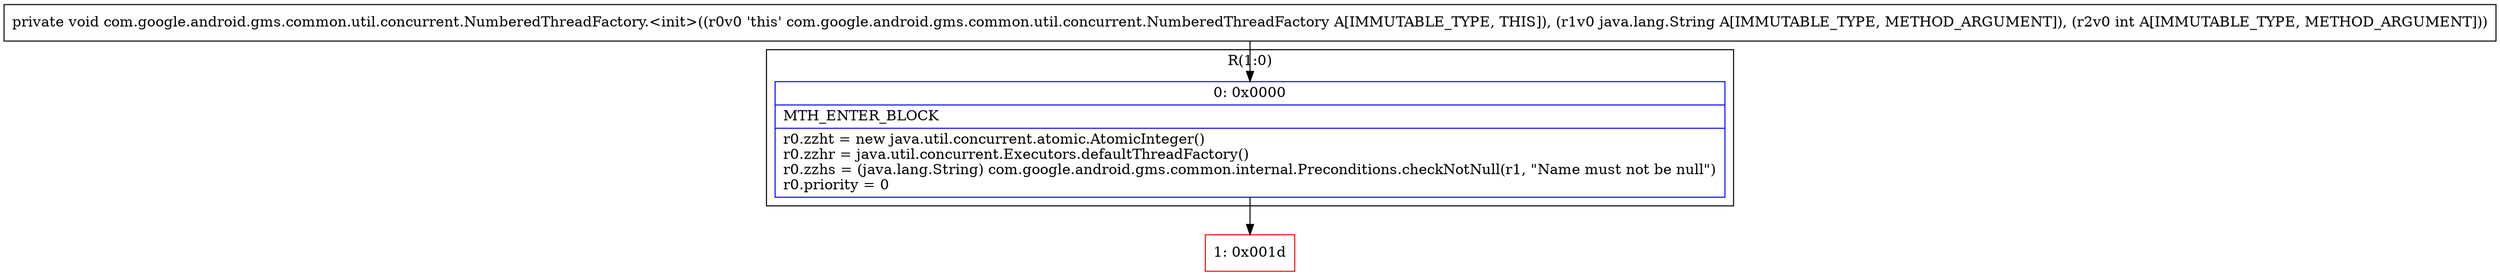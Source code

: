 digraph "CFG forcom.google.android.gms.common.util.concurrent.NumberedThreadFactory.\<init\>(Ljava\/lang\/String;I)V" {
subgraph cluster_Region_589409582 {
label = "R(1:0)";
node [shape=record,color=blue];
Node_0 [shape=record,label="{0\:\ 0x0000|MTH_ENTER_BLOCK\l|r0.zzht = new java.util.concurrent.atomic.AtomicInteger()\lr0.zzhr = java.util.concurrent.Executors.defaultThreadFactory()\lr0.zzhs = (java.lang.String) com.google.android.gms.common.internal.Preconditions.checkNotNull(r1, \"Name must not be null\")\lr0.priority = 0\l}"];
}
Node_1 [shape=record,color=red,label="{1\:\ 0x001d}"];
MethodNode[shape=record,label="{private void com.google.android.gms.common.util.concurrent.NumberedThreadFactory.\<init\>((r0v0 'this' com.google.android.gms.common.util.concurrent.NumberedThreadFactory A[IMMUTABLE_TYPE, THIS]), (r1v0 java.lang.String A[IMMUTABLE_TYPE, METHOD_ARGUMENT]), (r2v0 int A[IMMUTABLE_TYPE, METHOD_ARGUMENT])) }"];
MethodNode -> Node_0;
Node_0 -> Node_1;
}

